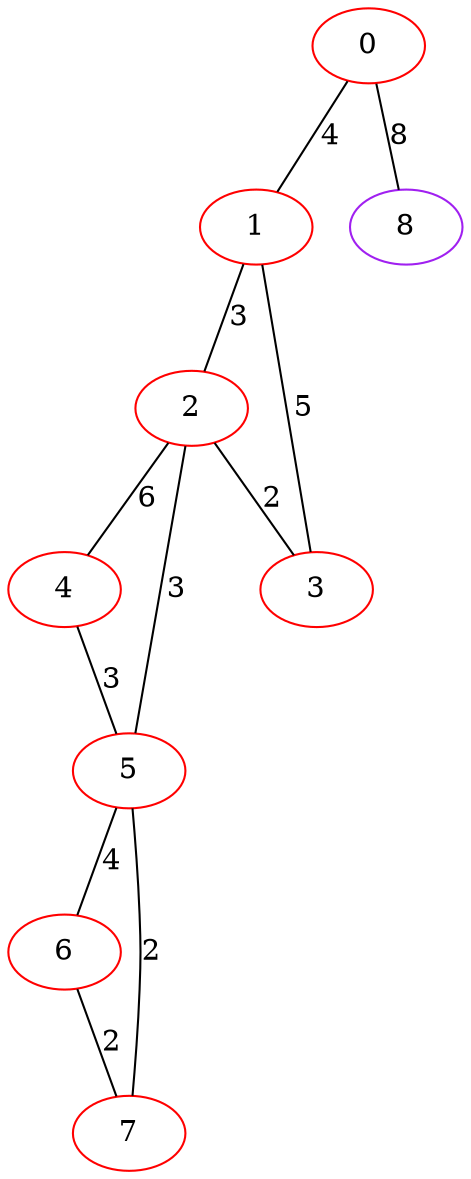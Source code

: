graph "" {
0 [color=red, weight=1];
1 [color=red, weight=1];
2 [color=red, weight=1];
3 [color=red, weight=1];
4 [color=red, weight=1];
5 [color=red, weight=1];
6 [color=red, weight=1];
7 [color=red, weight=1];
8 [color=purple, weight=4];
0 -- 8  [key=0, label=8];
0 -- 1  [key=0, label=4];
1 -- 2  [key=0, label=3];
1 -- 3  [key=0, label=5];
2 -- 3  [key=0, label=2];
2 -- 4  [key=0, label=6];
2 -- 5  [key=0, label=3];
4 -- 5  [key=0, label=3];
5 -- 6  [key=0, label=4];
5 -- 7  [key=0, label=2];
6 -- 7  [key=0, label=2];
}
